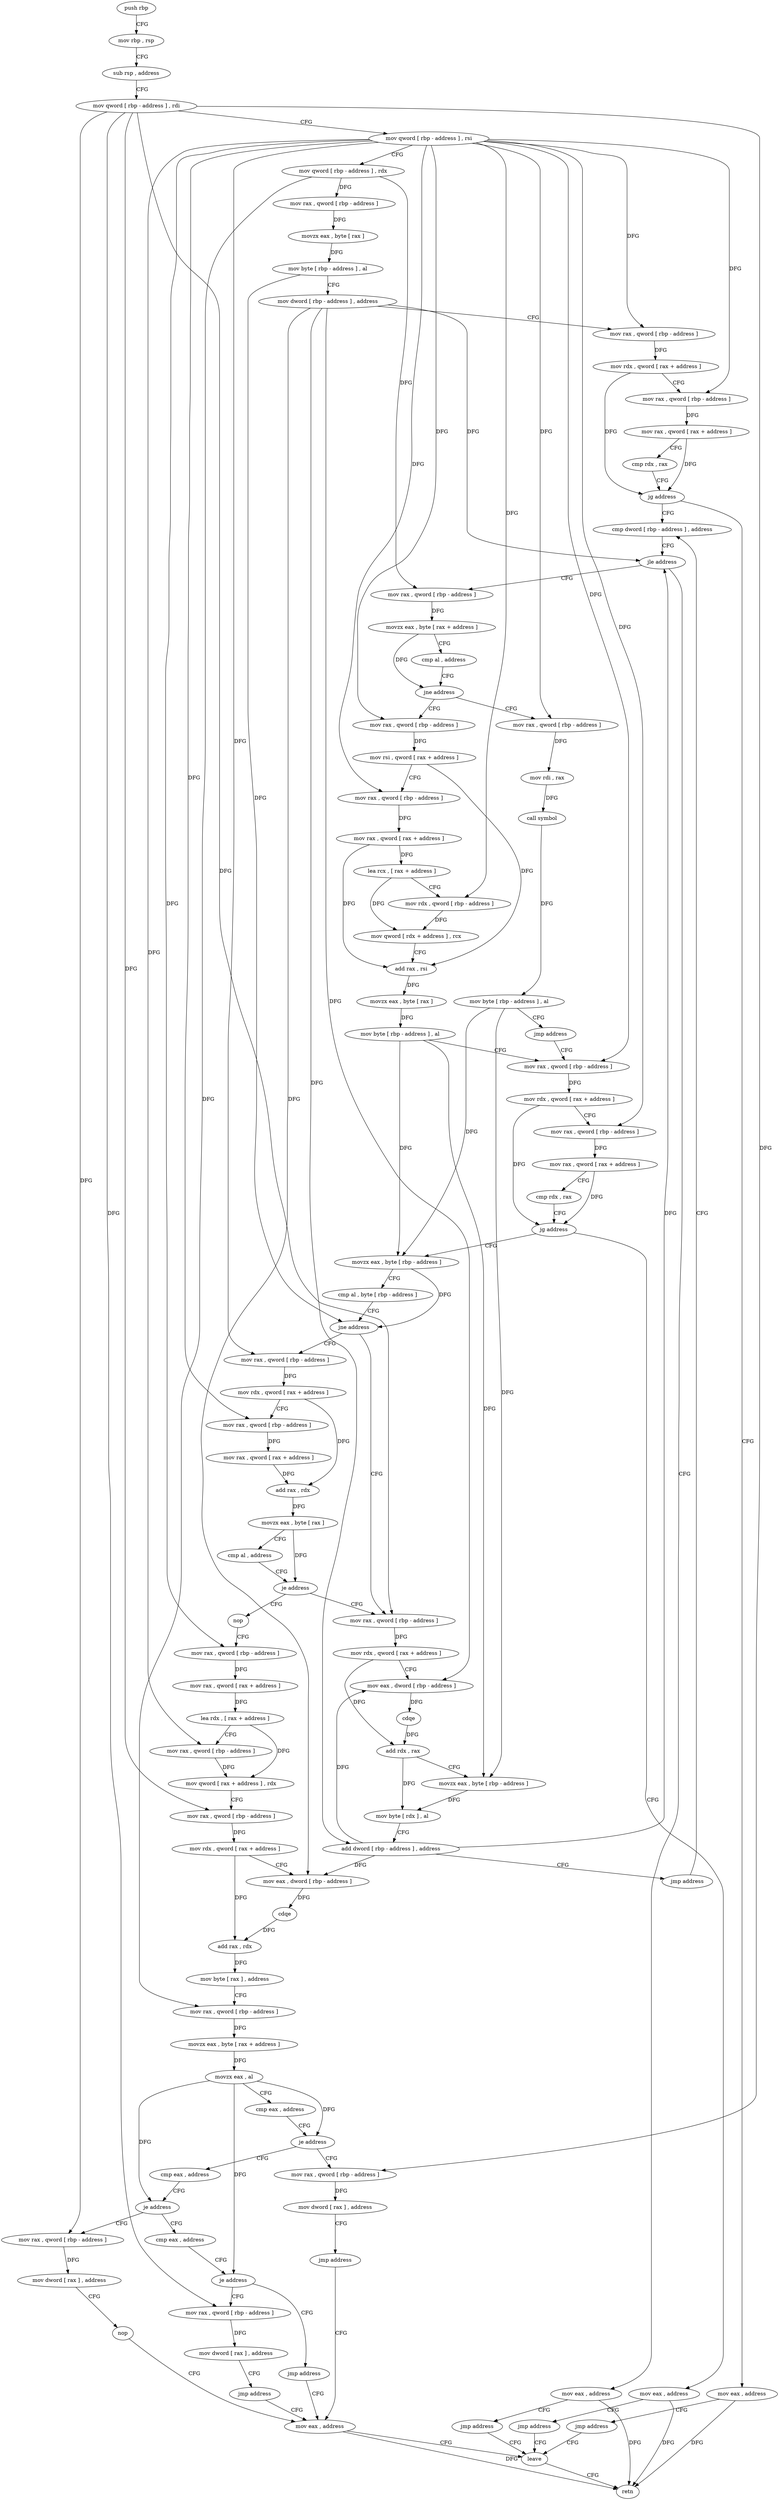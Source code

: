 digraph "func" {
"4410277" [label = "push rbp" ]
"4410278" [label = "mov rbp , rsp" ]
"4410281" [label = "sub rsp , address" ]
"4410285" [label = "mov qword [ rbp - address ] , rdi" ]
"4410289" [label = "mov qword [ rbp - address ] , rsi" ]
"4410293" [label = "mov qword [ rbp - address ] , rdx" ]
"4410297" [label = "mov rax , qword [ rbp - address ]" ]
"4410301" [label = "movzx eax , byte [ rax ]" ]
"4410304" [label = "mov byte [ rbp - address ] , al" ]
"4410307" [label = "mov dword [ rbp - address ] , address" ]
"4410314" [label = "mov rax , qword [ rbp - address ]" ]
"4410318" [label = "mov rdx , qword [ rax + address ]" ]
"4410322" [label = "mov rax , qword [ rbp - address ]" ]
"4410326" [label = "mov rax , qword [ rax + address ]" ]
"4410330" [label = "cmp rdx , rax" ]
"4410333" [label = "jg address" ]
"4410345" [label = "cmp dword [ rbp - address ] , address" ]
"4410335" [label = "mov eax , address" ]
"4410349" [label = "jle address" ]
"4410361" [label = "mov rax , qword [ rbp - address ]" ]
"4410351" [label = "mov eax , address" ]
"4410340" [label = "jmp address" ]
"4410632" [label = "leave" ]
"4410365" [label = "movzx eax , byte [ rax + address ]" ]
"4410369" [label = "cmp al , address" ]
"4410371" [label = "jne address" ]
"4410390" [label = "mov rax , qword [ rbp - address ]" ]
"4410373" [label = "mov rax , qword [ rbp - address ]" ]
"4410356" [label = "jmp address" ]
"4410633" [label = "retn" ]
"4410394" [label = "mov rsi , qword [ rax + address ]" ]
"4410398" [label = "mov rax , qword [ rbp - address ]" ]
"4410402" [label = "mov rax , qword [ rax + address ]" ]
"4410406" [label = "lea rcx , [ rax + address ]" ]
"4410410" [label = "mov rdx , qword [ rbp - address ]" ]
"4410414" [label = "mov qword [ rdx + address ] , rcx" ]
"4410418" [label = "add rax , rsi" ]
"4410421" [label = "movzx eax , byte [ rax ]" ]
"4410424" [label = "mov byte [ rbp - address ] , al" ]
"4410427" [label = "mov rax , qword [ rbp - address ]" ]
"4410377" [label = "mov rdi , rax" ]
"4410380" [label = "call symbol" ]
"4410385" [label = "mov byte [ rbp - address ] , al" ]
"4410388" [label = "jmp address" ]
"4410458" [label = "movzx eax , byte [ rbp - address ]" ]
"4410462" [label = "cmp al , byte [ rbp - address ]" ]
"4410465" [label = "jne address" ]
"4410493" [label = "mov rax , qword [ rbp - address ]" ]
"4410467" [label = "mov rax , qword [ rbp - address ]" ]
"4410448" [label = "mov eax , address" ]
"4410453" [label = "jmp address" ]
"4410431" [label = "mov rdx , qword [ rax + address ]" ]
"4410435" [label = "mov rax , qword [ rbp - address ]" ]
"4410439" [label = "mov rax , qword [ rax + address ]" ]
"4410443" [label = "cmp rdx , rax" ]
"4410446" [label = "jg address" ]
"4410497" [label = "mov rdx , qword [ rax + address ]" ]
"4410501" [label = "mov eax , dword [ rbp - address ]" ]
"4410504" [label = "cdqe" ]
"4410506" [label = "add rdx , rax" ]
"4410509" [label = "movzx eax , byte [ rbp - address ]" ]
"4410513" [label = "mov byte [ rdx ] , al" ]
"4410515" [label = "add dword [ rbp - address ] , address" ]
"4410519" [label = "jmp address" ]
"4410471" [label = "mov rdx , qword [ rax + address ]" ]
"4410475" [label = "mov rax , qword [ rbp - address ]" ]
"4410479" [label = "mov rax , qword [ rax + address ]" ]
"4410483" [label = "add rax , rdx" ]
"4410486" [label = "movzx eax , byte [ rax ]" ]
"4410489" [label = "cmp al , address" ]
"4410491" [label = "je address" ]
"4410524" [label = "nop" ]
"4410525" [label = "mov rax , qword [ rbp - address ]" ]
"4410529" [label = "mov rax , qword [ rax + address ]" ]
"4410533" [label = "lea rdx , [ rax + address ]" ]
"4410537" [label = "mov rax , qword [ rbp - address ]" ]
"4410541" [label = "mov qword [ rax + address ] , rdx" ]
"4410545" [label = "mov rax , qword [ rbp - address ]" ]
"4410549" [label = "mov rdx , qword [ rax + address ]" ]
"4410553" [label = "mov eax , dword [ rbp - address ]" ]
"4410556" [label = "cdqe" ]
"4410558" [label = "add rax , rdx" ]
"4410561" [label = "mov byte [ rax ] , address" ]
"4410564" [label = "mov rax , qword [ rbp - address ]" ]
"4410568" [label = "movzx eax , byte [ rax + address ]" ]
"4410572" [label = "movzx eax , al" ]
"4410575" [label = "cmp eax , address" ]
"4410578" [label = "je address" ]
"4410604" [label = "mov rax , qword [ rbp - address ]" ]
"4410580" [label = "cmp eax , address" ]
"4410608" [label = "mov dword [ rax ] , address" ]
"4410614" [label = "jmp address" ]
"4410627" [label = "mov eax , address" ]
"4410583" [label = "je address" ]
"4410616" [label = "mov rax , qword [ rbp - address ]" ]
"4410585" [label = "cmp eax , address" ]
"4410620" [label = "mov dword [ rax ] , address" ]
"4410626" [label = "nop" ]
"4410588" [label = "je address" ]
"4410592" [label = "mov rax , qword [ rbp - address ]" ]
"4410590" [label = "jmp address" ]
"4410596" [label = "mov dword [ rax ] , address" ]
"4410602" [label = "jmp address" ]
"4410277" -> "4410278" [ label = "CFG" ]
"4410278" -> "4410281" [ label = "CFG" ]
"4410281" -> "4410285" [ label = "CFG" ]
"4410285" -> "4410289" [ label = "CFG" ]
"4410285" -> "4410493" [ label = "DFG" ]
"4410285" -> "4410545" [ label = "DFG" ]
"4410285" -> "4410604" [ label = "DFG" ]
"4410285" -> "4410616" [ label = "DFG" ]
"4410285" -> "4410592" [ label = "DFG" ]
"4410289" -> "4410293" [ label = "CFG" ]
"4410289" -> "4410314" [ label = "DFG" ]
"4410289" -> "4410322" [ label = "DFG" ]
"4410289" -> "4410390" [ label = "DFG" ]
"4410289" -> "4410398" [ label = "DFG" ]
"4410289" -> "4410410" [ label = "DFG" ]
"4410289" -> "4410373" [ label = "DFG" ]
"4410289" -> "4410427" [ label = "DFG" ]
"4410289" -> "4410435" [ label = "DFG" ]
"4410289" -> "4410467" [ label = "DFG" ]
"4410289" -> "4410475" [ label = "DFG" ]
"4410289" -> "4410525" [ label = "DFG" ]
"4410289" -> "4410537" [ label = "DFG" ]
"4410293" -> "4410297" [ label = "DFG" ]
"4410293" -> "4410361" [ label = "DFG" ]
"4410293" -> "4410564" [ label = "DFG" ]
"4410297" -> "4410301" [ label = "DFG" ]
"4410301" -> "4410304" [ label = "DFG" ]
"4410304" -> "4410307" [ label = "CFG" ]
"4410304" -> "4410465" [ label = "DFG" ]
"4410307" -> "4410314" [ label = "CFG" ]
"4410307" -> "4410349" [ label = "DFG" ]
"4410307" -> "4410501" [ label = "DFG" ]
"4410307" -> "4410515" [ label = "DFG" ]
"4410307" -> "4410553" [ label = "DFG" ]
"4410314" -> "4410318" [ label = "DFG" ]
"4410318" -> "4410322" [ label = "CFG" ]
"4410318" -> "4410333" [ label = "DFG" ]
"4410322" -> "4410326" [ label = "DFG" ]
"4410326" -> "4410330" [ label = "CFG" ]
"4410326" -> "4410333" [ label = "DFG" ]
"4410330" -> "4410333" [ label = "CFG" ]
"4410333" -> "4410345" [ label = "CFG" ]
"4410333" -> "4410335" [ label = "CFG" ]
"4410345" -> "4410349" [ label = "CFG" ]
"4410335" -> "4410340" [ label = "CFG" ]
"4410335" -> "4410633" [ label = "DFG" ]
"4410349" -> "4410361" [ label = "CFG" ]
"4410349" -> "4410351" [ label = "CFG" ]
"4410361" -> "4410365" [ label = "DFG" ]
"4410351" -> "4410356" [ label = "CFG" ]
"4410351" -> "4410633" [ label = "DFG" ]
"4410340" -> "4410632" [ label = "CFG" ]
"4410632" -> "4410633" [ label = "CFG" ]
"4410365" -> "4410369" [ label = "CFG" ]
"4410365" -> "4410371" [ label = "DFG" ]
"4410369" -> "4410371" [ label = "CFG" ]
"4410371" -> "4410390" [ label = "CFG" ]
"4410371" -> "4410373" [ label = "CFG" ]
"4410390" -> "4410394" [ label = "DFG" ]
"4410373" -> "4410377" [ label = "DFG" ]
"4410356" -> "4410632" [ label = "CFG" ]
"4410394" -> "4410398" [ label = "CFG" ]
"4410394" -> "4410418" [ label = "DFG" ]
"4410398" -> "4410402" [ label = "DFG" ]
"4410402" -> "4410406" [ label = "DFG" ]
"4410402" -> "4410418" [ label = "DFG" ]
"4410406" -> "4410410" [ label = "CFG" ]
"4410406" -> "4410414" [ label = "DFG" ]
"4410410" -> "4410414" [ label = "DFG" ]
"4410414" -> "4410418" [ label = "CFG" ]
"4410418" -> "4410421" [ label = "DFG" ]
"4410421" -> "4410424" [ label = "DFG" ]
"4410424" -> "4410427" [ label = "CFG" ]
"4410424" -> "4410458" [ label = "DFG" ]
"4410424" -> "4410509" [ label = "DFG" ]
"4410427" -> "4410431" [ label = "DFG" ]
"4410377" -> "4410380" [ label = "DFG" ]
"4410380" -> "4410385" [ label = "DFG" ]
"4410385" -> "4410388" [ label = "CFG" ]
"4410385" -> "4410458" [ label = "DFG" ]
"4410385" -> "4410509" [ label = "DFG" ]
"4410388" -> "4410427" [ label = "CFG" ]
"4410458" -> "4410462" [ label = "CFG" ]
"4410458" -> "4410465" [ label = "DFG" ]
"4410462" -> "4410465" [ label = "CFG" ]
"4410465" -> "4410493" [ label = "CFG" ]
"4410465" -> "4410467" [ label = "CFG" ]
"4410493" -> "4410497" [ label = "DFG" ]
"4410467" -> "4410471" [ label = "DFG" ]
"4410448" -> "4410453" [ label = "CFG" ]
"4410448" -> "4410633" [ label = "DFG" ]
"4410453" -> "4410632" [ label = "CFG" ]
"4410431" -> "4410435" [ label = "CFG" ]
"4410431" -> "4410446" [ label = "DFG" ]
"4410435" -> "4410439" [ label = "DFG" ]
"4410439" -> "4410443" [ label = "CFG" ]
"4410439" -> "4410446" [ label = "DFG" ]
"4410443" -> "4410446" [ label = "CFG" ]
"4410446" -> "4410458" [ label = "CFG" ]
"4410446" -> "4410448" [ label = "CFG" ]
"4410497" -> "4410501" [ label = "CFG" ]
"4410497" -> "4410506" [ label = "DFG" ]
"4410501" -> "4410504" [ label = "DFG" ]
"4410504" -> "4410506" [ label = "DFG" ]
"4410506" -> "4410509" [ label = "CFG" ]
"4410506" -> "4410513" [ label = "DFG" ]
"4410509" -> "4410513" [ label = "DFG" ]
"4410513" -> "4410515" [ label = "CFG" ]
"4410515" -> "4410519" [ label = "CFG" ]
"4410515" -> "4410349" [ label = "DFG" ]
"4410515" -> "4410501" [ label = "DFG" ]
"4410515" -> "4410553" [ label = "DFG" ]
"4410519" -> "4410345" [ label = "CFG" ]
"4410471" -> "4410475" [ label = "CFG" ]
"4410471" -> "4410483" [ label = "DFG" ]
"4410475" -> "4410479" [ label = "DFG" ]
"4410479" -> "4410483" [ label = "DFG" ]
"4410483" -> "4410486" [ label = "DFG" ]
"4410486" -> "4410489" [ label = "CFG" ]
"4410486" -> "4410491" [ label = "DFG" ]
"4410489" -> "4410491" [ label = "CFG" ]
"4410491" -> "4410524" [ label = "CFG" ]
"4410491" -> "4410493" [ label = "CFG" ]
"4410524" -> "4410525" [ label = "CFG" ]
"4410525" -> "4410529" [ label = "DFG" ]
"4410529" -> "4410533" [ label = "DFG" ]
"4410533" -> "4410537" [ label = "CFG" ]
"4410533" -> "4410541" [ label = "DFG" ]
"4410537" -> "4410541" [ label = "DFG" ]
"4410541" -> "4410545" [ label = "CFG" ]
"4410545" -> "4410549" [ label = "DFG" ]
"4410549" -> "4410553" [ label = "CFG" ]
"4410549" -> "4410558" [ label = "DFG" ]
"4410553" -> "4410556" [ label = "DFG" ]
"4410556" -> "4410558" [ label = "DFG" ]
"4410558" -> "4410561" [ label = "DFG" ]
"4410561" -> "4410564" [ label = "CFG" ]
"4410564" -> "4410568" [ label = "DFG" ]
"4410568" -> "4410572" [ label = "DFG" ]
"4410572" -> "4410575" [ label = "CFG" ]
"4410572" -> "4410578" [ label = "DFG" ]
"4410572" -> "4410583" [ label = "DFG" ]
"4410572" -> "4410588" [ label = "DFG" ]
"4410575" -> "4410578" [ label = "CFG" ]
"4410578" -> "4410604" [ label = "CFG" ]
"4410578" -> "4410580" [ label = "CFG" ]
"4410604" -> "4410608" [ label = "DFG" ]
"4410580" -> "4410583" [ label = "CFG" ]
"4410608" -> "4410614" [ label = "CFG" ]
"4410614" -> "4410627" [ label = "CFG" ]
"4410627" -> "4410632" [ label = "CFG" ]
"4410627" -> "4410633" [ label = "DFG" ]
"4410583" -> "4410616" [ label = "CFG" ]
"4410583" -> "4410585" [ label = "CFG" ]
"4410616" -> "4410620" [ label = "DFG" ]
"4410585" -> "4410588" [ label = "CFG" ]
"4410620" -> "4410626" [ label = "CFG" ]
"4410626" -> "4410627" [ label = "CFG" ]
"4410588" -> "4410592" [ label = "CFG" ]
"4410588" -> "4410590" [ label = "CFG" ]
"4410592" -> "4410596" [ label = "DFG" ]
"4410590" -> "4410627" [ label = "CFG" ]
"4410596" -> "4410602" [ label = "CFG" ]
"4410602" -> "4410627" [ label = "CFG" ]
}
